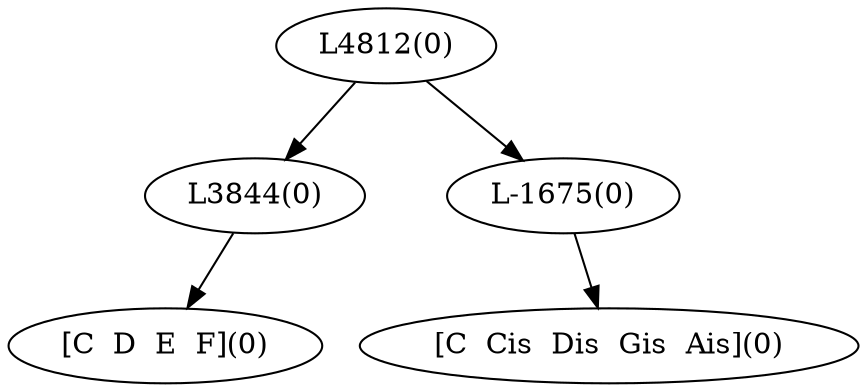 digraph sample{
"L3844(0)"->"[C  D  E  F](0)"
"L-1675(0)"->"[C  Cis  Dis  Gis  Ais](0)"
"L4812(0)"->"L3844(0)"
"L4812(0)"->"L-1675(0)"
{rank = min; "L4812(0)"}
{rank = same; "L3844(0)"; "L-1675(0)";}
{rank = max; "[C  Cis  Dis  Gis  Ais](0)"; "[C  D  E  F](0)";}
}